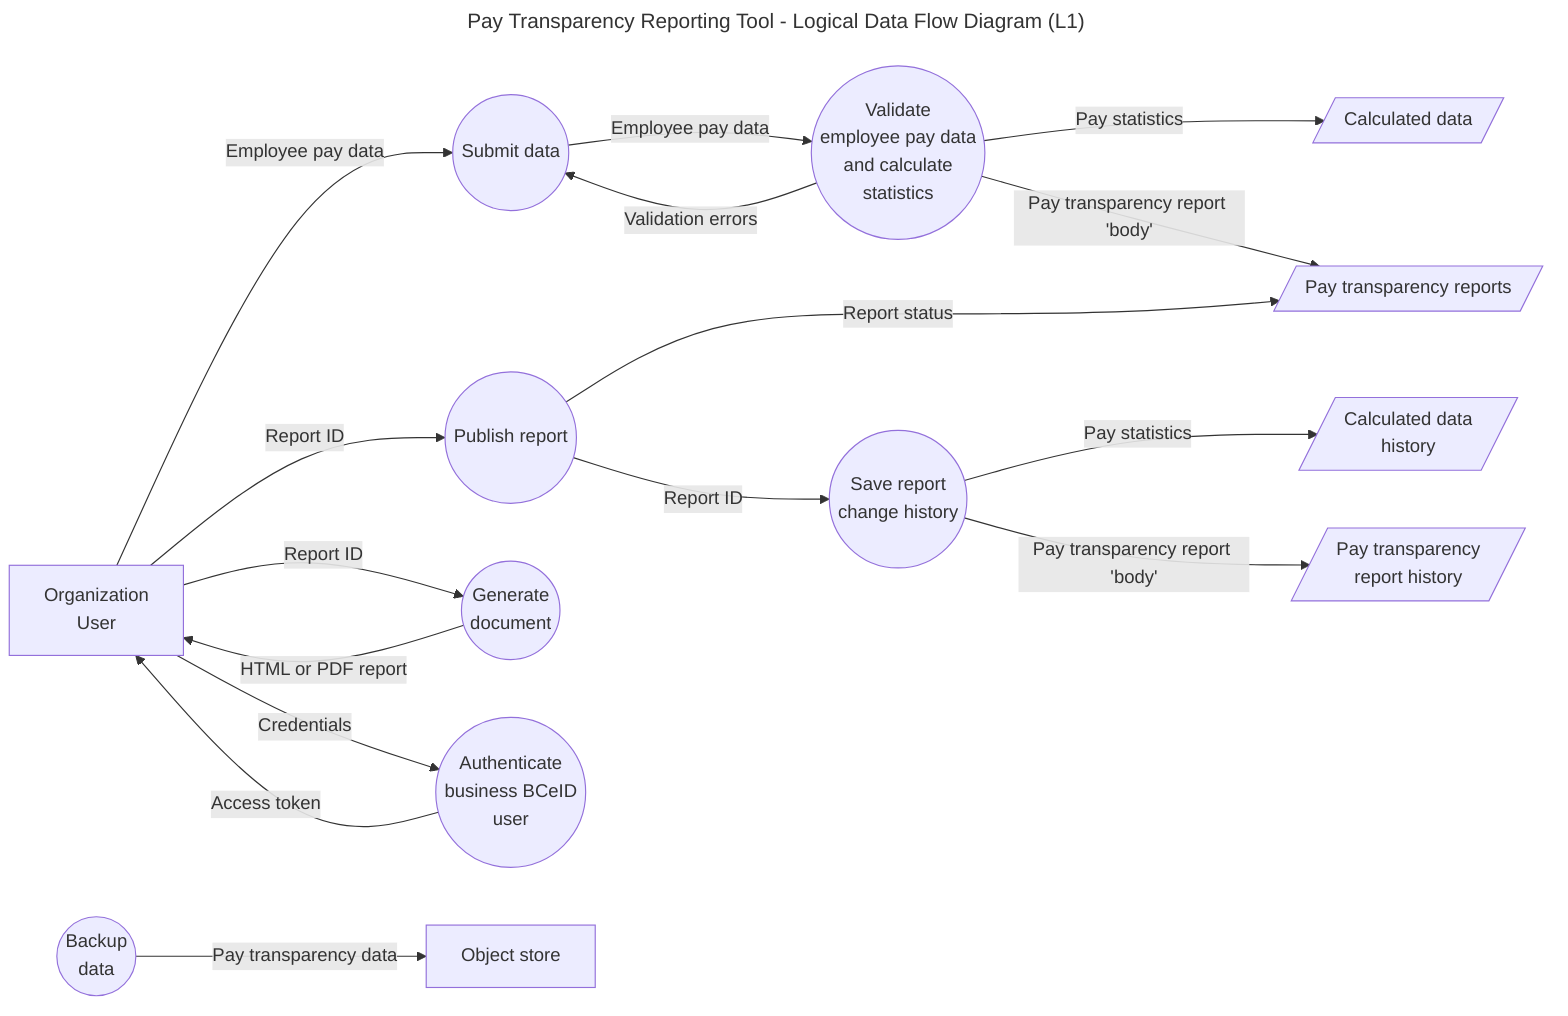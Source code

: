 ---
title: Pay Transparency Reporting Tool - Logical Data Flow Diagram (L1)
---
flowchart LR
    Org["Organization\nUser"] -->|"Employee pay data"| SubmissionProcess(("Submit data"))
    SubmissionProcess --> |"Employee pay data"| ValidateAndCalculateProcess(("Validate\nemployee pay data\n and calculate\nstatistics"))    
    ValidateAndCalculateProcess --> |Pay statistics| CalculatedData[/"Calculated data"/]
    ValidateAndCalculateProcess --> |Pay transparency report 'body'| Report[/"Pay transparency reports"/]    
    ValidateAndCalculateProcess --> |"Validation errors"| SubmissionProcess
    Org -->|"Report ID"| PublishProcess(("Publish report"))
    PublishProcess --> |Report status| Report
    Org --> |Report ID| DocGenProcess(("Generate\ndocument"))
    DocGenProcess --> |HTML or PDF report| Org                
    Org --> |Credentials|AuthenticateProcess((Authenticate\nbusiness BCeID\nuser))
    AuthenticateProcess --> |Access token|Org    
    PublishProcess -->|Report ID| HistoryProcess((Save report\nchange history))
    HistoryProcess --> |Pay statistics| CalculatedDataHistory[/"Calculated data\n history"/]
    HistoryProcess --> |Pay transparency report 'body'| ReportHistory[/"Pay transparency\nreport history"/]    
    Backup(("Backup\ndata")) -->|Pay transparency data| ObjectStore[Object store]